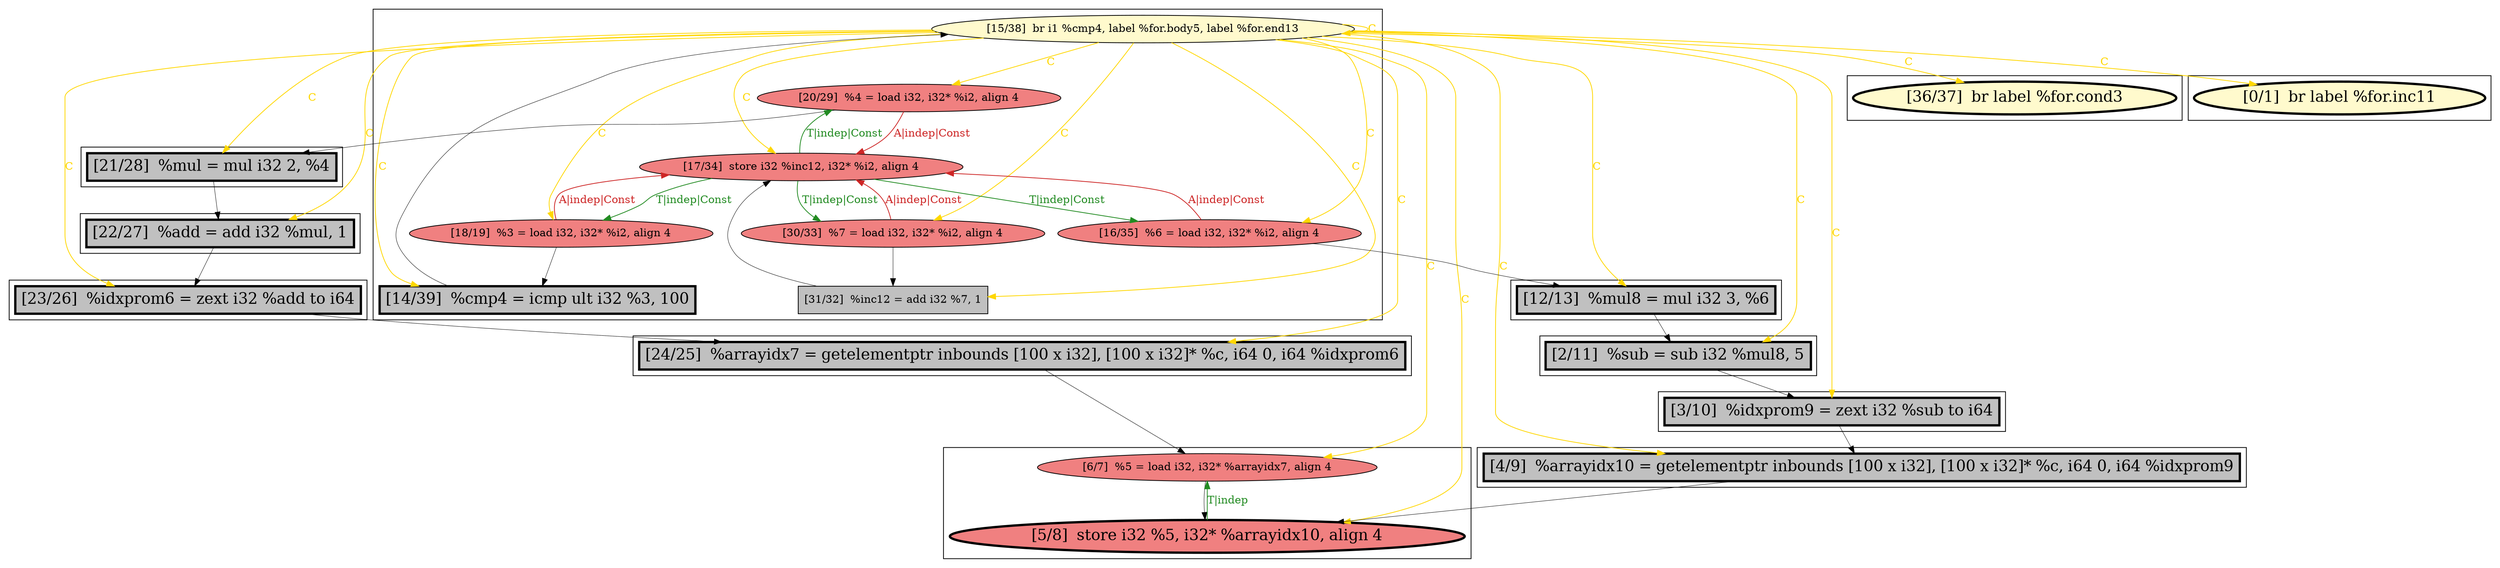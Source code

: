
digraph G {



node369->node361 [style=solid,color=gold,label="C",penwidth=1.0,fontcolor=gold ]
node369->node371 [style=solid,color=gold,label="C",penwidth=1.0,fontcolor=gold ]
node370->node365 [style=solid,color=forestgreen,label="T|indep|Const",penwidth=1.0,fontcolor=forestgreen ]
node365->node370 [style=solid,color=firebrick3,label="A|indep|Const",penwidth=1.0,fontcolor=firebrick3 ]
node369->node355 [style=solid,color=gold,label="C",penwidth=1.0,fontcolor=gold ]
node364->node370 [style=solid,color=firebrick3,label="A|indep|Const",penwidth=1.0,fontcolor=firebrick3 ]
node369->node359 [style=solid,color=gold,label="C",penwidth=1.0,fontcolor=gold ]
node357->node356 [style=solid,color=black,label="",penwidth=0.5,fontcolor=black ]
node364->node358 [style=solid,color=black,label="",penwidth=0.5,fontcolor=black ]
node360->node361 [style=solid,color=black,label="",penwidth=0.5,fontcolor=black ]
node369->node356 [style=solid,color=gold,label="C",penwidth=1.0,fontcolor=gold ]
node370->node371 [style=solid,color=forestgreen,label="T|indep|Const",penwidth=1.0,fontcolor=forestgreen ]
node369->node357 [style=solid,color=gold,label="C",penwidth=1.0,fontcolor=gold ]
node369->node368 [style=solid,color=gold,label="C",penwidth=1.0,fontcolor=gold ]
node372->node360 [style=solid,color=black,label="",penwidth=0.5,fontcolor=black ]
node369->node369 [style=solid,color=gold,label="C",penwidth=1.0,fontcolor=gold ]
node369->node358 [style=solid,color=gold,label="C",penwidth=1.0,fontcolor=gold ]
node369->node362 [style=solid,color=gold,label="C",penwidth=1.0,fontcolor=gold ]
node366->node368 [style=solid,color=black,label="",penwidth=0.5,fontcolor=black ]
node369->node373 [style=solid,color=gold,label="C",penwidth=1.0,fontcolor=gold ]
node369->node370 [style=solid,color=gold,label="C",penwidth=1.0,fontcolor=gold ]
node369->node354 [style=solid,color=gold,label="C",penwidth=1.0,fontcolor=gold ]
node367->node370 [style=solid,color=black,label="",penwidth=0.5,fontcolor=black ]
node369->node364 [style=solid,color=gold,label="C",penwidth=1.0,fontcolor=gold ]
node369->node366 [style=solid,color=gold,label="C",penwidth=1.0,fontcolor=gold ]
node369->node363 [style=solid,color=gold,label="C",penwidth=1.0,fontcolor=gold ]
node363->node362 [style=solid,color=forestgreen,label="T|indep",penwidth=1.0,fontcolor=forestgreen ]
node373->node362 [style=solid,color=black,label="",penwidth=0.5,fontcolor=black ]
node365->node367 [style=solid,color=black,label="",penwidth=0.5,fontcolor=black ]
node355->node363 [style=solid,color=black,label="",penwidth=0.5,fontcolor=black ]
node362->node363 [style=solid,color=black,label="",penwidth=0.5,fontcolor=black ]
node356->node355 [style=solid,color=black,label="",penwidth=0.5,fontcolor=black ]
node361->node373 [style=solid,color=black,label="",penwidth=0.5,fontcolor=black ]
node368->node369 [style=solid,color=black,label="",penwidth=0.5,fontcolor=black ]
node371->node370 [style=solid,color=firebrick3,label="A|indep|Const",penwidth=1.0,fontcolor=firebrick3 ]
node358->node357 [style=solid,color=black,label="",penwidth=0.5,fontcolor=black ]
node369->node360 [style=solid,color=gold,label="C",penwidth=1.0,fontcolor=gold ]
node370->node364 [style=solid,color=forestgreen,label="T|indep|Const",penwidth=1.0,fontcolor=forestgreen ]
node371->node372 [style=solid,color=black,label="",penwidth=0.5,fontcolor=black ]
node370->node366 [style=solid,color=forestgreen,label="T|indep|Const",penwidth=1.0,fontcolor=forestgreen ]
node369->node367 [style=solid,color=gold,label="C",penwidth=1.0,fontcolor=gold ]
node369->node372 [style=solid,color=gold,label="C",penwidth=1.0,fontcolor=gold ]
node366->node370 [style=solid,color=firebrick3,label="A|indep|Const",penwidth=1.0,fontcolor=firebrick3 ]
node369->node365 [style=solid,color=gold,label="C",penwidth=1.0,fontcolor=gold ]


subgraph cluster11 {


node373 [penwidth=3.0,fontsize=20,fillcolor=grey,label="[24/25]  %arrayidx7 = getelementptr inbounds [100 x i32], [100 x i32]* %c, i64 0, i64 %idxprom6",shape=rectangle,style=filled ]



}

subgraph cluster10 {


node372 [penwidth=3.0,fontsize=20,fillcolor=grey,label="[21/28]  %mul = mul i32 2, %4",shape=rectangle,style=filled ]



}

subgraph cluster9 {


node365 [fillcolor=lightcoral,label="[30/33]  %7 = load i32, i32* %i2, align 4",shape=ellipse,style=filled ]
node371 [fillcolor=lightcoral,label="[20/29]  %4 = load i32, i32* %i2, align 4",shape=ellipse,style=filled ]
node366 [fillcolor=lightcoral,label="[18/19]  %3 = load i32, i32* %i2, align 4",shape=ellipse,style=filled ]
node369 [fillcolor=lemonchiffon,label="[15/38]  br i1 %cmp4, label %for.body5, label %for.end13",shape=ellipse,style=filled ]
node370 [fillcolor=lightcoral,label="[17/34]  store i32 %inc12, i32* %i2, align 4",shape=ellipse,style=filled ]
node368 [penwidth=3.0,fontsize=20,fillcolor=grey,label="[14/39]  %cmp4 = icmp ult i32 %3, 100",shape=rectangle,style=filled ]
node364 [fillcolor=lightcoral,label="[16/35]  %6 = load i32, i32* %i2, align 4",shape=ellipse,style=filled ]
node367 [fillcolor=grey,label="[31/32]  %inc12 = add i32 %7, 1",shape=rectangle,style=filled ]



}

subgraph cluster8 {


node363 [penwidth=3.0,fontsize=20,fillcolor=lightcoral,label="[5/8]  store i32 %5, i32* %arrayidx10, align 4",shape=ellipse,style=filled ]
node362 [fillcolor=lightcoral,label="[6/7]  %5 = load i32, i32* %arrayidx7, align 4",shape=ellipse,style=filled ]



}

subgraph cluster7 {


node361 [penwidth=3.0,fontsize=20,fillcolor=grey,label="[23/26]  %idxprom6 = zext i32 %add to i64",shape=rectangle,style=filled ]



}

subgraph cluster6 {


node360 [penwidth=3.0,fontsize=20,fillcolor=grey,label="[22/27]  %add = add i32 %mul, 1",shape=rectangle,style=filled ]



}

subgraph cluster0 {


node354 [penwidth=3.0,fontsize=20,fillcolor=lemonchiffon,label="[0/1]  br label %for.inc11",shape=ellipse,style=filled ]



}

subgraph cluster5 {


node359 [penwidth=3.0,fontsize=20,fillcolor=lemonchiffon,label="[36/37]  br label %for.cond3",shape=ellipse,style=filled ]



}

subgraph cluster1 {


node355 [penwidth=3.0,fontsize=20,fillcolor=grey,label="[4/9]  %arrayidx10 = getelementptr inbounds [100 x i32], [100 x i32]* %c, i64 0, i64 %idxprom9",shape=rectangle,style=filled ]



}

subgraph cluster2 {


node356 [penwidth=3.0,fontsize=20,fillcolor=grey,label="[3/10]  %idxprom9 = zext i32 %sub to i64",shape=rectangle,style=filled ]



}

subgraph cluster3 {


node357 [penwidth=3.0,fontsize=20,fillcolor=grey,label="[2/11]  %sub = sub i32 %mul8, 5",shape=rectangle,style=filled ]



}

subgraph cluster4 {


node358 [penwidth=3.0,fontsize=20,fillcolor=grey,label="[12/13]  %mul8 = mul i32 3, %6",shape=rectangle,style=filled ]



}

}
